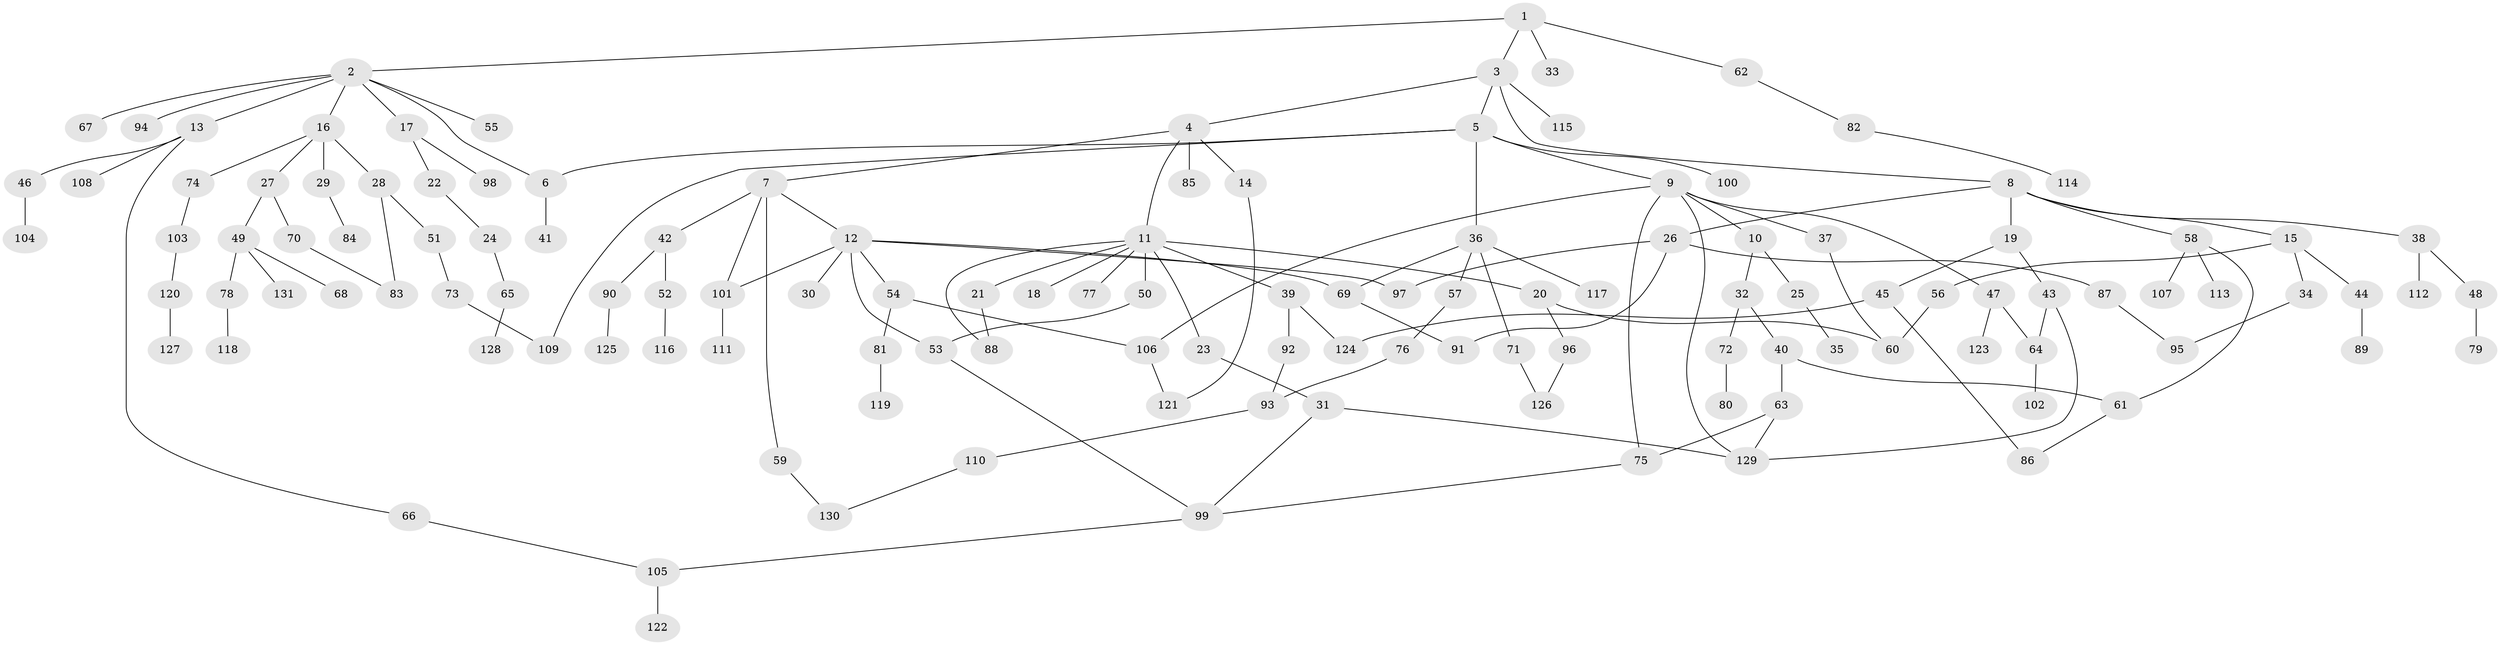 // Generated by graph-tools (version 1.1) at 2025/10/02/27/25 16:10:51]
// undirected, 131 vertices, 158 edges
graph export_dot {
graph [start="1"]
  node [color=gray90,style=filled];
  1;
  2;
  3;
  4;
  5;
  6;
  7;
  8;
  9;
  10;
  11;
  12;
  13;
  14;
  15;
  16;
  17;
  18;
  19;
  20;
  21;
  22;
  23;
  24;
  25;
  26;
  27;
  28;
  29;
  30;
  31;
  32;
  33;
  34;
  35;
  36;
  37;
  38;
  39;
  40;
  41;
  42;
  43;
  44;
  45;
  46;
  47;
  48;
  49;
  50;
  51;
  52;
  53;
  54;
  55;
  56;
  57;
  58;
  59;
  60;
  61;
  62;
  63;
  64;
  65;
  66;
  67;
  68;
  69;
  70;
  71;
  72;
  73;
  74;
  75;
  76;
  77;
  78;
  79;
  80;
  81;
  82;
  83;
  84;
  85;
  86;
  87;
  88;
  89;
  90;
  91;
  92;
  93;
  94;
  95;
  96;
  97;
  98;
  99;
  100;
  101;
  102;
  103;
  104;
  105;
  106;
  107;
  108;
  109;
  110;
  111;
  112;
  113;
  114;
  115;
  116;
  117;
  118;
  119;
  120;
  121;
  122;
  123;
  124;
  125;
  126;
  127;
  128;
  129;
  130;
  131;
  1 -- 2;
  1 -- 3;
  1 -- 33;
  1 -- 62;
  2 -- 13;
  2 -- 16;
  2 -- 17;
  2 -- 55;
  2 -- 67;
  2 -- 94;
  2 -- 6;
  3 -- 4;
  3 -- 5;
  3 -- 8;
  3 -- 115;
  4 -- 7;
  4 -- 11;
  4 -- 14;
  4 -- 85;
  5 -- 6;
  5 -- 9;
  5 -- 36;
  5 -- 100;
  5 -- 109;
  6 -- 41;
  7 -- 12;
  7 -- 42;
  7 -- 59;
  7 -- 101;
  8 -- 15;
  8 -- 19;
  8 -- 26;
  8 -- 38;
  8 -- 58;
  9 -- 10;
  9 -- 37;
  9 -- 47;
  9 -- 106;
  9 -- 129;
  9 -- 75;
  10 -- 25;
  10 -- 32;
  11 -- 18;
  11 -- 20;
  11 -- 21;
  11 -- 23;
  11 -- 39;
  11 -- 50;
  11 -- 77;
  11 -- 88;
  12 -- 30;
  12 -- 54;
  12 -- 101;
  12 -- 53;
  12 -- 69;
  12 -- 97;
  13 -- 46;
  13 -- 66;
  13 -- 108;
  14 -- 121;
  15 -- 34;
  15 -- 44;
  15 -- 56;
  16 -- 27;
  16 -- 28;
  16 -- 29;
  16 -- 74;
  17 -- 22;
  17 -- 98;
  19 -- 43;
  19 -- 45;
  20 -- 96;
  20 -- 60;
  21 -- 88;
  22 -- 24;
  23 -- 31;
  24 -- 65;
  25 -- 35;
  26 -- 87;
  26 -- 97;
  26 -- 91;
  27 -- 49;
  27 -- 70;
  28 -- 51;
  28 -- 83;
  29 -- 84;
  31 -- 129;
  31 -- 99;
  32 -- 40;
  32 -- 72;
  34 -- 95;
  36 -- 57;
  36 -- 69;
  36 -- 71;
  36 -- 117;
  37 -- 60;
  38 -- 48;
  38 -- 112;
  39 -- 92;
  39 -- 124;
  40 -- 61;
  40 -- 63;
  42 -- 52;
  42 -- 90;
  43 -- 64;
  43 -- 129;
  44 -- 89;
  45 -- 86;
  45 -- 124;
  46 -- 104;
  47 -- 123;
  47 -- 64;
  48 -- 79;
  49 -- 68;
  49 -- 78;
  49 -- 131;
  50 -- 53;
  51 -- 73;
  52 -- 116;
  53 -- 99;
  54 -- 81;
  54 -- 106;
  56 -- 60;
  57 -- 76;
  58 -- 107;
  58 -- 113;
  58 -- 61;
  59 -- 130;
  61 -- 86;
  62 -- 82;
  63 -- 75;
  63 -- 129;
  64 -- 102;
  65 -- 128;
  66 -- 105;
  69 -- 91;
  70 -- 83;
  71 -- 126;
  72 -- 80;
  73 -- 109;
  74 -- 103;
  75 -- 99;
  76 -- 93;
  78 -- 118;
  81 -- 119;
  82 -- 114;
  87 -- 95;
  90 -- 125;
  92 -- 93;
  93 -- 110;
  96 -- 126;
  99 -- 105;
  101 -- 111;
  103 -- 120;
  105 -- 122;
  106 -- 121;
  110 -- 130;
  120 -- 127;
}
